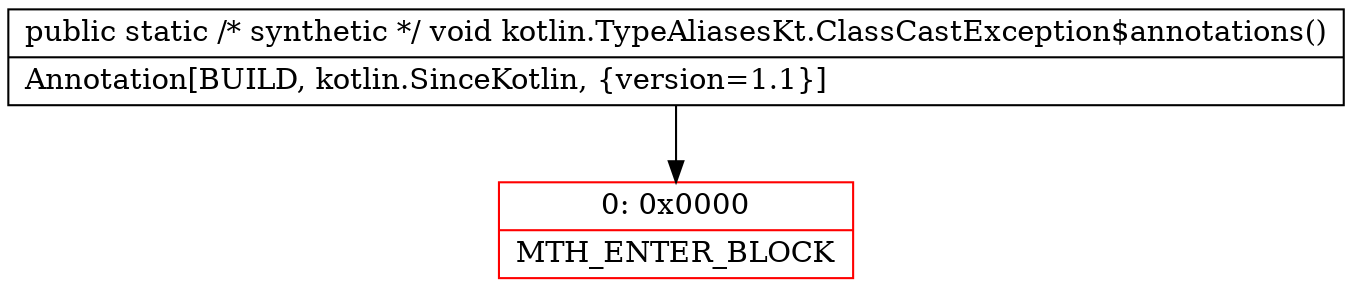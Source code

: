 digraph "CFG forkotlin.TypeAliasesKt.ClassCastException$annotations()V" {
subgraph cluster_Region_1221421456 {
label = "R(0)";
node [shape=record,color=blue];
}
Node_0 [shape=record,color=red,label="{0\:\ 0x0000|MTH_ENTER_BLOCK\l}"];
MethodNode[shape=record,label="{public static \/* synthetic *\/ void kotlin.TypeAliasesKt.ClassCastException$annotations()  | Annotation[BUILD, kotlin.SinceKotlin, \{version=1.1\}]\l}"];
MethodNode -> Node_0;
}

